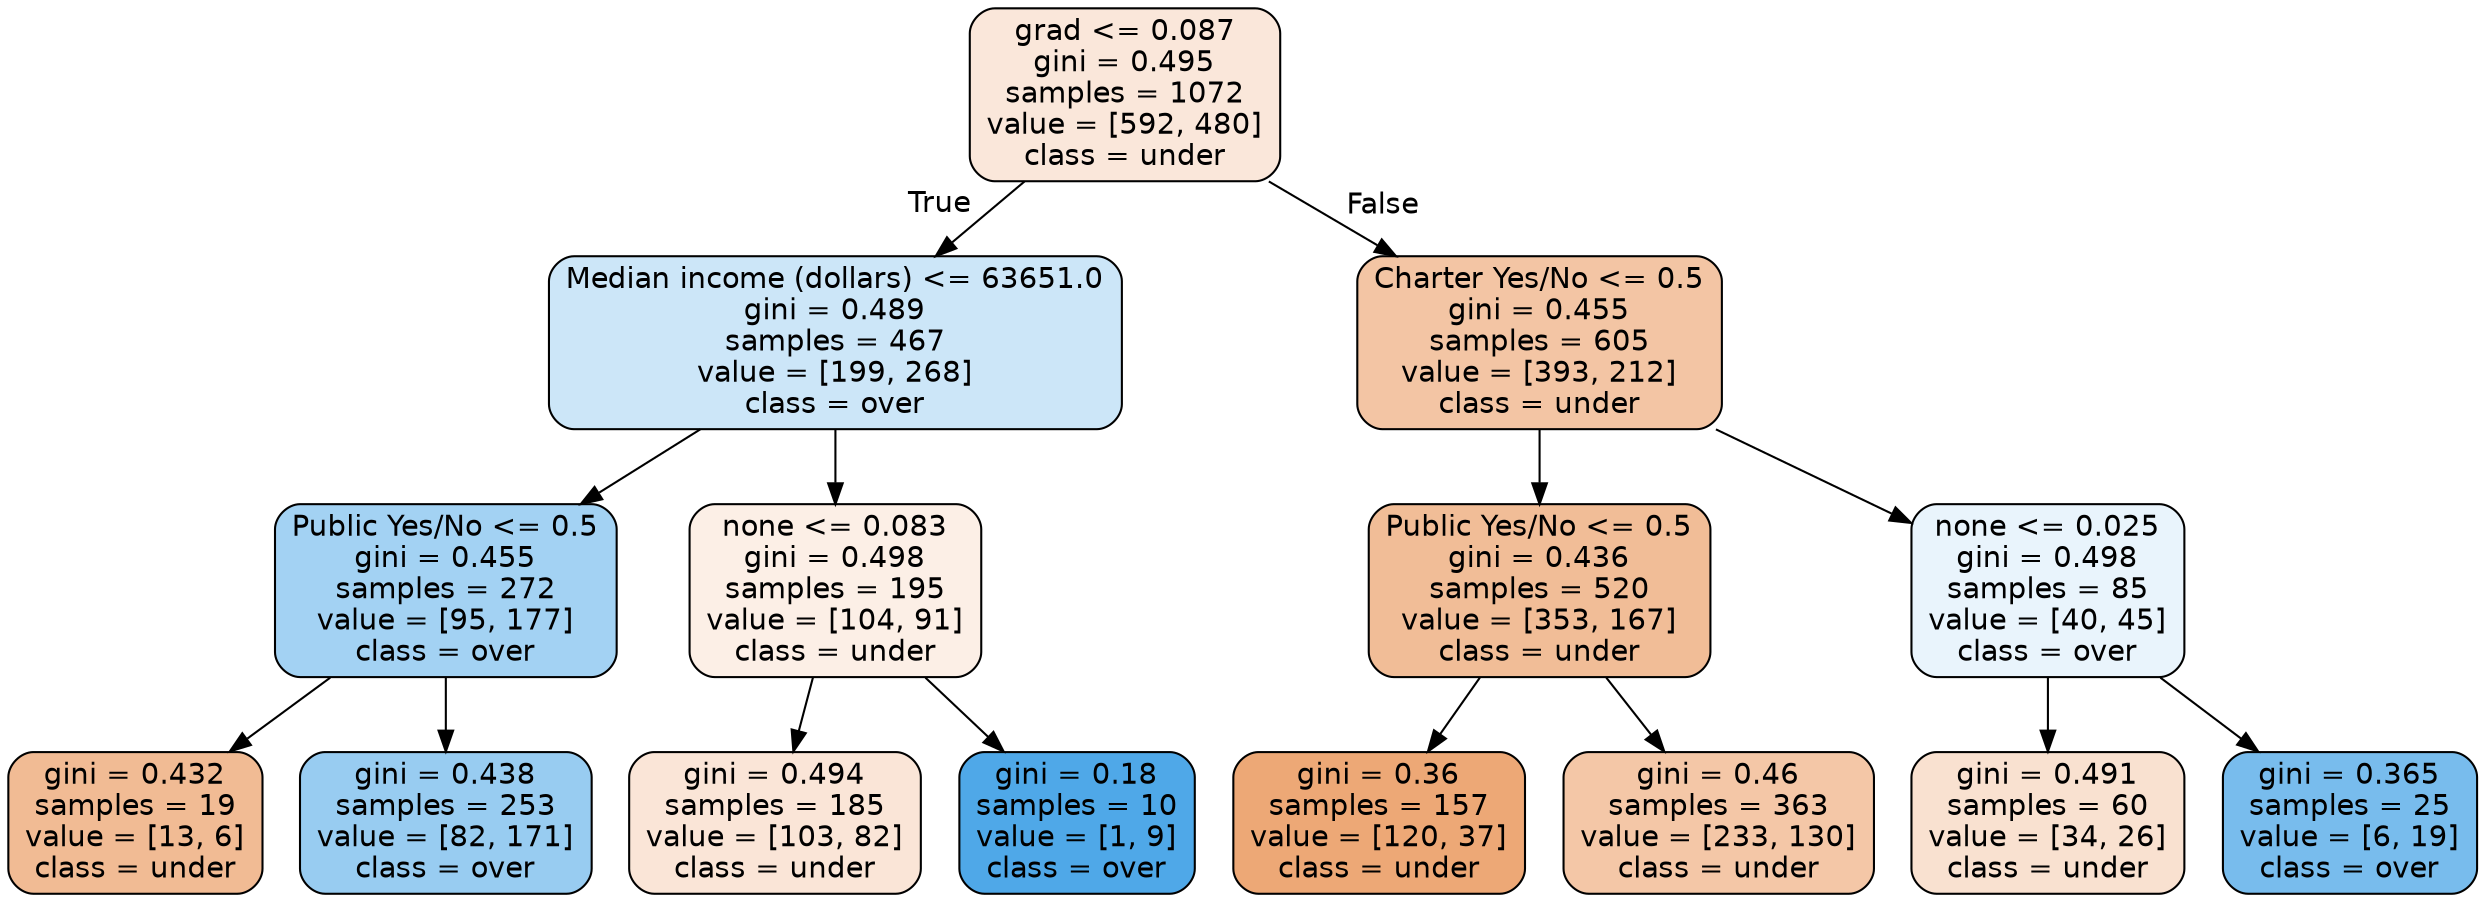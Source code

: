 digraph Tree {
node [shape=box, style="filled, rounded", color="black", fontname="helvetica"] ;
edge [fontname="helvetica"] ;
0 [label="grad <= 0.087\ngini = 0.495\nsamples = 1072\nvalue = [592, 480]\nclass = under", fillcolor="#fae7da"] ;
1 [label="Median income (dollars) <= 63651.0\ngini = 0.489\nsamples = 467\nvalue = [199, 268]\nclass = over", fillcolor="#cce6f8"] ;
0 -> 1 [labeldistance=2.5, labelangle=45, headlabel="True"] ;
2 [label="Public Yes/No <= 0.5\ngini = 0.455\nsamples = 272\nvalue = [95, 177]\nclass = over", fillcolor="#a3d2f3"] ;
1 -> 2 ;
3 [label="gini = 0.432\nsamples = 19\nvalue = [13, 6]\nclass = under", fillcolor="#f1bb94"] ;
2 -> 3 ;
4 [label="gini = 0.438\nsamples = 253\nvalue = [82, 171]\nclass = over", fillcolor="#98ccf1"] ;
2 -> 4 ;
5 [label="none <= 0.083\ngini = 0.498\nsamples = 195\nvalue = [104, 91]\nclass = under", fillcolor="#fcefe6"] ;
1 -> 5 ;
6 [label="gini = 0.494\nsamples = 185\nvalue = [103, 82]\nclass = under", fillcolor="#fae5d7"] ;
5 -> 6 ;
7 [label="gini = 0.18\nsamples = 10\nvalue = [1, 9]\nclass = over", fillcolor="#4fa8e8"] ;
5 -> 7 ;
8 [label="Charter Yes/No <= 0.5\ngini = 0.455\nsamples = 605\nvalue = [393, 212]\nclass = under", fillcolor="#f3c5a4"] ;
0 -> 8 [labeldistance=2.5, labelangle=-45, headlabel="False"] ;
9 [label="Public Yes/No <= 0.5\ngini = 0.436\nsamples = 520\nvalue = [353, 167]\nclass = under", fillcolor="#f1bd97"] ;
8 -> 9 ;
10 [label="gini = 0.36\nsamples = 157\nvalue = [120, 37]\nclass = under", fillcolor="#eda876"] ;
9 -> 10 ;
11 [label="gini = 0.46\nsamples = 363\nvalue = [233, 130]\nclass = under", fillcolor="#f4c7a7"] ;
9 -> 11 ;
12 [label="none <= 0.025\ngini = 0.498\nsamples = 85\nvalue = [40, 45]\nclass = over", fillcolor="#e9f4fc"] ;
8 -> 12 ;
13 [label="gini = 0.491\nsamples = 60\nvalue = [34, 26]\nclass = under", fillcolor="#f9e1d0"] ;
12 -> 13 ;
14 [label="gini = 0.365\nsamples = 25\nvalue = [6, 19]\nclass = over", fillcolor="#78bced"] ;
12 -> 14 ;
}
